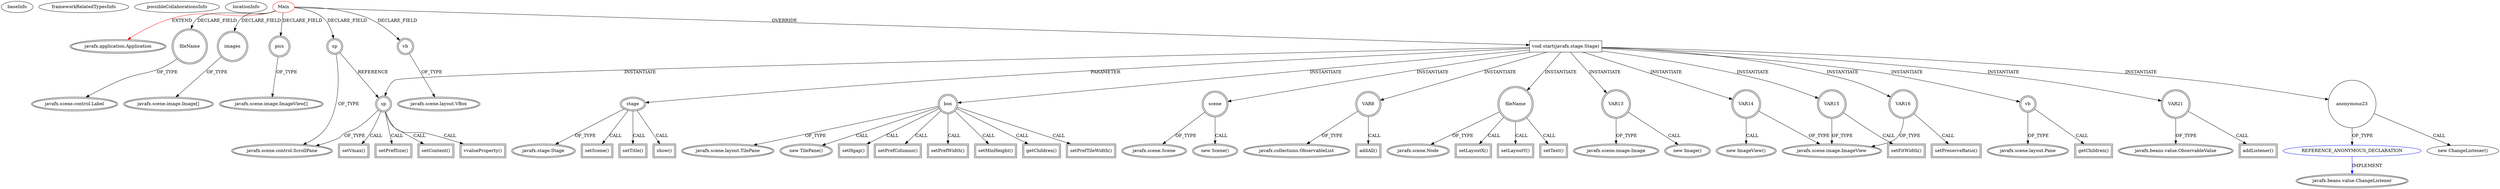 digraph {
baseInfo[graphId=4303,category="extension_graph",isAnonymous=false,possibleRelation=true]
frameworkRelatedTypesInfo[0="javafx.application.Application"]
possibleCollaborationsInfo[0="4303~OVERRIDING_METHOD_DECLARATION-INSTANTIATION-~javafx.application.Application ~javafx.beans.value.ChangeListener ~false~true"]
locationInfo[projectName="stephanrauh-11PicturesUtilities",filePath="/stephanrauh-11PicturesUtilities/11PicturesUtilities-master/src/Main.java",contextSignature="Main",graphId="4303"]
0[label="Main",vertexType="ROOT_CLIENT_CLASS_DECLARATION",isFrameworkType=false,color=red]
1[label="javafx.application.Application",vertexType="FRAMEWORK_CLASS_TYPE",isFrameworkType=true,peripheries=2]
2[label="fileName",vertexType="FIELD_DECLARATION",isFrameworkType=true,peripheries=2,shape=circle]
3[label="javafx.scene.control.Label",vertexType="FRAMEWORK_CLASS_TYPE",isFrameworkType=true,peripheries=2]
4[label="images",vertexType="FIELD_DECLARATION",isFrameworkType=true,peripheries=2,shape=circle]
5[label="javafx.scene.image.Image[]",vertexType="FRAMEWORK_CLASS_TYPE",isFrameworkType=true,peripheries=2]
6[label="pics",vertexType="FIELD_DECLARATION",isFrameworkType=true,peripheries=2,shape=circle]
7[label="javafx.scene.image.ImageView[]",vertexType="FRAMEWORK_CLASS_TYPE",isFrameworkType=true,peripheries=2]
8[label="sp",vertexType="FIELD_DECLARATION",isFrameworkType=true,peripheries=2,shape=circle]
9[label="javafx.scene.control.ScrollPane",vertexType="FRAMEWORK_CLASS_TYPE",isFrameworkType=true,peripheries=2]
10[label="vb",vertexType="FIELD_DECLARATION",isFrameworkType=true,peripheries=2,shape=circle]
11[label="javafx.scene.layout.VBox",vertexType="FRAMEWORK_CLASS_TYPE",isFrameworkType=true,peripheries=2]
12[label="void start(javafx.stage.Stage)",vertexType="OVERRIDING_METHOD_DECLARATION",isFrameworkType=false,shape=box]
13[label="stage",vertexType="PARAMETER_DECLARATION",isFrameworkType=true,peripheries=2]
14[label="javafx.stage.Stage",vertexType="FRAMEWORK_CLASS_TYPE",isFrameworkType=true,peripheries=2]
16[label="box",vertexType="VARIABLE_EXPRESION",isFrameworkType=true,peripheries=2,shape=circle]
17[label="javafx.scene.layout.TilePane",vertexType="FRAMEWORK_CLASS_TYPE",isFrameworkType=true,peripheries=2]
15[label="new TilePane()",vertexType="CONSTRUCTOR_CALL",isFrameworkType=true,peripheries=2]
19[label="setHgap()",vertexType="INSIDE_CALL",isFrameworkType=true,peripheries=2,shape=box]
21[label="setPrefColumns()",vertexType="INSIDE_CALL",isFrameworkType=true,peripheries=2,shape=box]
23[label="setPrefWidth()",vertexType="INSIDE_CALL",isFrameworkType=true,peripheries=2,shape=box]
25[label="setMinHeight()",vertexType="INSIDE_CALL",isFrameworkType=true,peripheries=2,shape=box]
27[label="scene",vertexType="VARIABLE_EXPRESION",isFrameworkType=true,peripheries=2,shape=circle]
28[label="javafx.scene.Scene",vertexType="FRAMEWORK_CLASS_TYPE",isFrameworkType=true,peripheries=2]
26[label="new Scene()",vertexType="CONSTRUCTOR_CALL",isFrameworkType=true,peripheries=2]
30[label="setScene()",vertexType="INSIDE_CALL",isFrameworkType=true,peripheries=2,shape=box]
32[label="setTitle()",vertexType="INSIDE_CALL",isFrameworkType=true,peripheries=2,shape=box]
33[label="VAR8",vertexType="VARIABLE_EXPRESION",isFrameworkType=true,peripheries=2,shape=circle]
35[label="javafx.collections.ObservableList",vertexType="FRAMEWORK_INTERFACE_TYPE",isFrameworkType=true,peripheries=2]
34[label="addAll()",vertexType="INSIDE_CALL",isFrameworkType=true,peripheries=2,shape=box]
37[label="getChildren()",vertexType="INSIDE_CALL",isFrameworkType=true,peripheries=2,shape=box]
39[label="setPrefTileWidth()",vertexType="INSIDE_CALL",isFrameworkType=true,peripheries=2,shape=box]
40[label="fileName",vertexType="VARIABLE_EXPRESION",isFrameworkType=true,peripheries=2,shape=circle]
42[label="javafx.scene.Node",vertexType="FRAMEWORK_CLASS_TYPE",isFrameworkType=true,peripheries=2]
41[label="setLayoutX()",vertexType="INSIDE_CALL",isFrameworkType=true,peripheries=2,shape=box]
44[label="setLayoutY()",vertexType="INSIDE_CALL",isFrameworkType=true,peripheries=2,shape=box]
46[label="VAR13",vertexType="VARIABLE_EXPRESION",isFrameworkType=true,peripheries=2,shape=circle]
47[label="javafx.scene.image.Image",vertexType="FRAMEWORK_CLASS_TYPE",isFrameworkType=true,peripheries=2]
45[label="new Image()",vertexType="CONSTRUCTOR_CALL",isFrameworkType=true,peripheries=2]
49[label="VAR14",vertexType="VARIABLE_EXPRESION",isFrameworkType=true,peripheries=2,shape=circle]
50[label="javafx.scene.image.ImageView",vertexType="FRAMEWORK_CLASS_TYPE",isFrameworkType=true,peripheries=2]
48[label="new ImageView()",vertexType="CONSTRUCTOR_CALL",isFrameworkType=true,peripheries=2]
51[label="VAR15",vertexType="VARIABLE_EXPRESION",isFrameworkType=true,peripheries=2,shape=circle]
52[label="setFitWidth()",vertexType="INSIDE_CALL",isFrameworkType=true,peripheries=2,shape=box]
54[label="VAR16",vertexType="VARIABLE_EXPRESION",isFrameworkType=true,peripheries=2,shape=circle]
55[label="setPreserveRatio()",vertexType="INSIDE_CALL",isFrameworkType=true,peripheries=2,shape=box]
57[label="vb",vertexType="VARIABLE_EXPRESION",isFrameworkType=true,peripheries=2,shape=circle]
59[label="javafx.scene.layout.Pane",vertexType="FRAMEWORK_CLASS_TYPE",isFrameworkType=true,peripheries=2]
58[label="getChildren()",vertexType="INSIDE_CALL",isFrameworkType=true,peripheries=2,shape=box]
60[label="sp",vertexType="VARIABLE_EXPRESION",isFrameworkType=true,peripheries=2,shape=circle]
61[label="setVmax()",vertexType="INSIDE_CALL",isFrameworkType=true,peripheries=2,shape=box]
64[label="setPrefSize()",vertexType="INSIDE_CALL",isFrameworkType=true,peripheries=2,shape=box]
66[label="setContent()",vertexType="INSIDE_CALL",isFrameworkType=true,peripheries=2,shape=box]
67[label="VAR21",vertexType="VARIABLE_EXPRESION",isFrameworkType=true,peripheries=2,shape=circle]
69[label="javafx.beans.value.ObservableValue",vertexType="FRAMEWORK_INTERFACE_TYPE",isFrameworkType=true,peripheries=2]
68[label="addListener()",vertexType="INSIDE_CALL",isFrameworkType=true,peripheries=2,shape=box]
71[label="vvalueProperty()",vertexType="INSIDE_CALL",isFrameworkType=true,peripheries=2,shape=box]
73[label="anonymous23",vertexType="VARIABLE_EXPRESION",isFrameworkType=false,shape=circle]
74[label="REFERENCE_ANONYMOUS_DECLARATION",vertexType="REFERENCE_ANONYMOUS_DECLARATION",isFrameworkType=false,color=blue]
75[label="javafx.beans.value.ChangeListener",vertexType="FRAMEWORK_INTERFACE_TYPE",isFrameworkType=true,peripheries=2]
72[label="new ChangeListener()",vertexType="CONSTRUCTOR_CALL",isFrameworkType=false]
77[label="setText()",vertexType="INSIDE_CALL",isFrameworkType=true,peripheries=2,shape=box]
79[label="show()",vertexType="INSIDE_CALL",isFrameworkType=true,peripheries=2,shape=box]
0->1[label="EXTEND",color=red]
0->2[label="DECLARE_FIELD"]
2->3[label="OF_TYPE"]
0->4[label="DECLARE_FIELD"]
4->5[label="OF_TYPE"]
0->6[label="DECLARE_FIELD"]
6->7[label="OF_TYPE"]
0->8[label="DECLARE_FIELD"]
8->9[label="OF_TYPE"]
0->10[label="DECLARE_FIELD"]
10->11[label="OF_TYPE"]
0->12[label="OVERRIDE"]
13->14[label="OF_TYPE"]
12->13[label="PARAMETER"]
12->16[label="INSTANTIATE"]
16->17[label="OF_TYPE"]
16->15[label="CALL"]
16->19[label="CALL"]
16->21[label="CALL"]
16->23[label="CALL"]
16->25[label="CALL"]
12->27[label="INSTANTIATE"]
27->28[label="OF_TYPE"]
27->26[label="CALL"]
13->30[label="CALL"]
13->32[label="CALL"]
12->33[label="INSTANTIATE"]
33->35[label="OF_TYPE"]
33->34[label="CALL"]
16->37[label="CALL"]
16->39[label="CALL"]
12->40[label="INSTANTIATE"]
40->42[label="OF_TYPE"]
40->41[label="CALL"]
40->44[label="CALL"]
12->46[label="INSTANTIATE"]
46->47[label="OF_TYPE"]
46->45[label="CALL"]
12->49[label="INSTANTIATE"]
49->50[label="OF_TYPE"]
49->48[label="CALL"]
12->51[label="INSTANTIATE"]
51->50[label="OF_TYPE"]
51->52[label="CALL"]
12->54[label="INSTANTIATE"]
54->50[label="OF_TYPE"]
54->55[label="CALL"]
12->57[label="INSTANTIATE"]
57->59[label="OF_TYPE"]
57->58[label="CALL"]
12->60[label="INSTANTIATE"]
8->60[label="REFERENCE"]
60->9[label="OF_TYPE"]
60->61[label="CALL"]
60->64[label="CALL"]
60->66[label="CALL"]
12->67[label="INSTANTIATE"]
67->69[label="OF_TYPE"]
67->68[label="CALL"]
60->71[label="CALL"]
12->73[label="INSTANTIATE"]
74->75[label="IMPLEMENT",color=blue]
73->74[label="OF_TYPE"]
73->72[label="CALL"]
40->77[label="CALL"]
13->79[label="CALL"]
}
